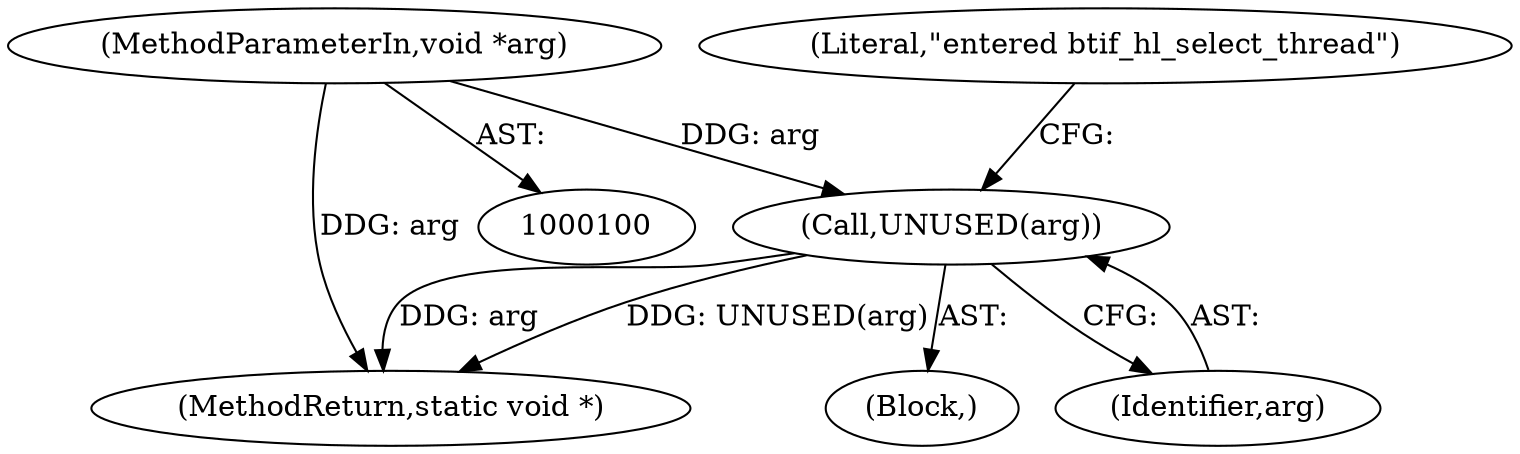 digraph "0_Android_472271b153c5dc53c28beac55480a8d8434b2d5c_19@pointer" {
"1000108" [label="(Call,UNUSED(arg))"];
"1000101" [label="(MethodParameterIn,void *arg)"];
"1000226" [label="(MethodReturn,static void *)"];
"1000101" [label="(MethodParameterIn,void *arg)"];
"1000111" [label="(Literal,\"entered btif_hl_select_thread\")"];
"1000102" [label="(Block,)"];
"1000108" [label="(Call,UNUSED(arg))"];
"1000109" [label="(Identifier,arg)"];
"1000108" -> "1000102"  [label="AST: "];
"1000108" -> "1000109"  [label="CFG: "];
"1000109" -> "1000108"  [label="AST: "];
"1000111" -> "1000108"  [label="CFG: "];
"1000108" -> "1000226"  [label="DDG: UNUSED(arg)"];
"1000108" -> "1000226"  [label="DDG: arg"];
"1000101" -> "1000108"  [label="DDG: arg"];
"1000101" -> "1000100"  [label="AST: "];
"1000101" -> "1000226"  [label="DDG: arg"];
}
